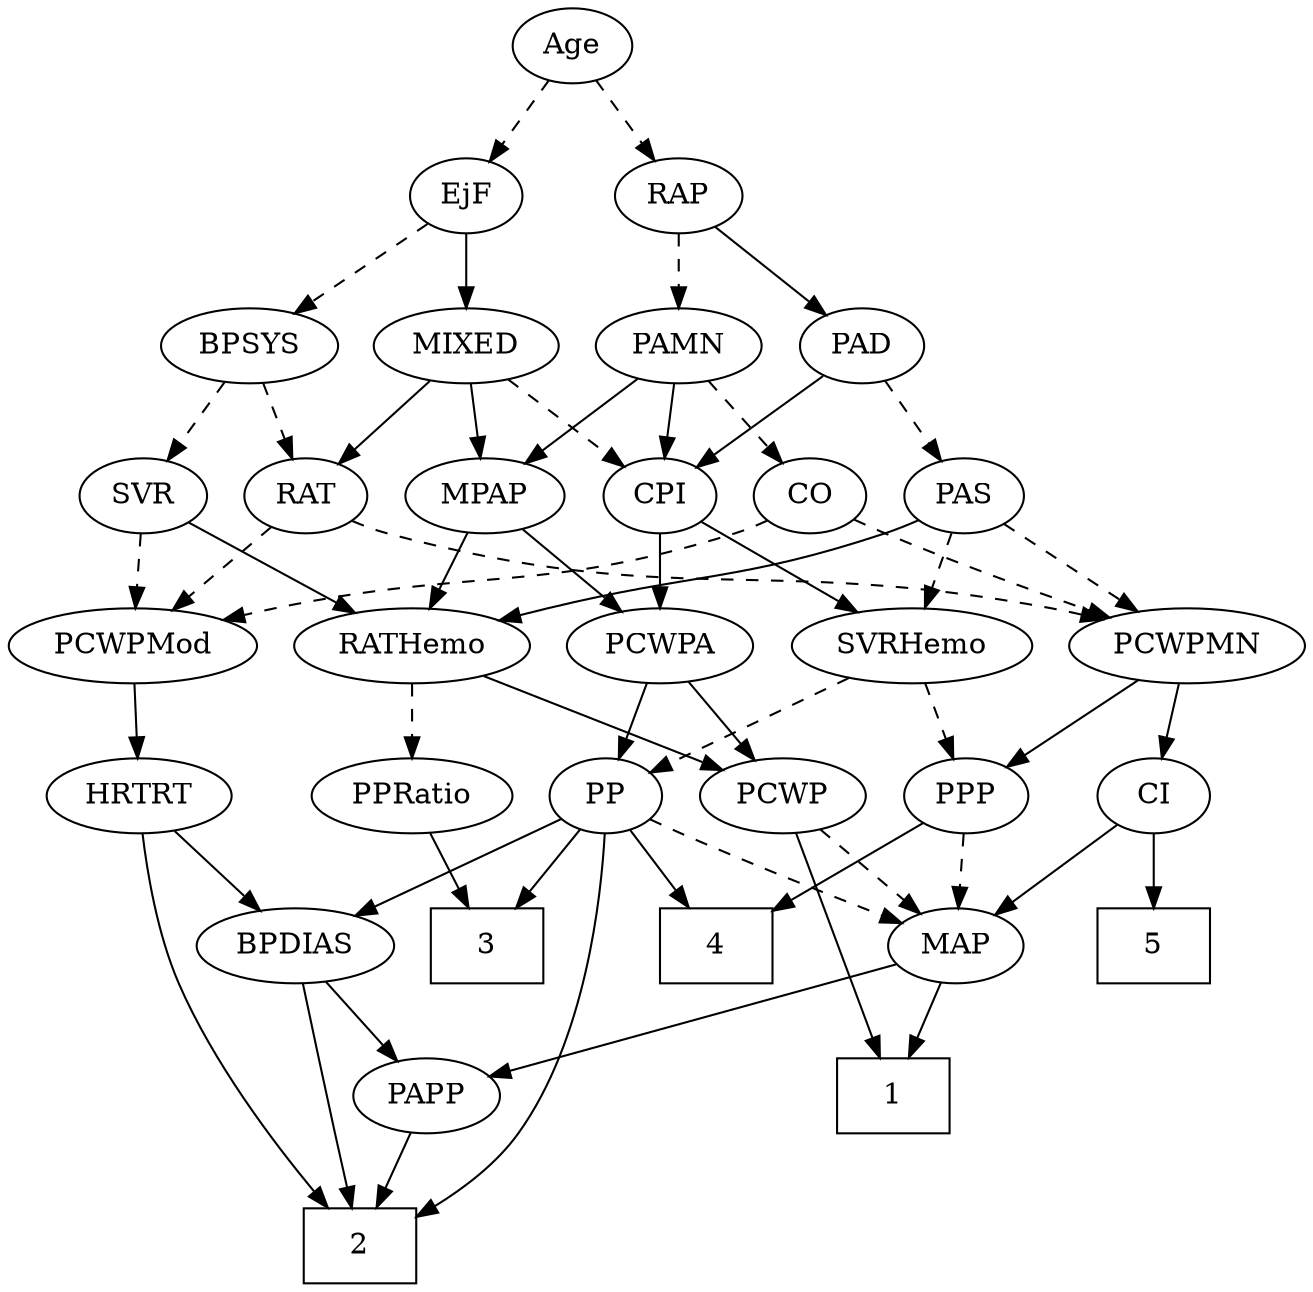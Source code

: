strict digraph {
	graph [bb="0,0,558.04,612"];
	node [label="\N"];
	1	[height=0.5,
		pos="371,90",
		shape=box,
		width=0.75];
	2	[height=0.5,
		pos="147,18",
		shape=box,
		width=0.75];
	3	[height=0.5,
		pos="204,162",
		shape=box,
		width=0.75];
	4	[height=0.5,
		pos="352,162",
		shape=box,
		width=0.75];
	5	[height=0.5,
		pos="507,162",
		shape=box,
		width=0.75];
	Age	[height=0.5,
		pos="244,594",
		width=0.75];
	EjF	[height=0.5,
		pos="197,522",
		width=0.75];
	Age -> EjF	[pos="e,207.62,538.82 233.33,577.12 227.44,568.34 220,557.26 213.39,547.42",
		style=dashed];
	RAP	[height=0.5,
		pos="292,522",
		width=0.77632];
	Age -> RAP	[pos="e,281.15,538.82 254.89,577.12 260.96,568.26 268.66,557.04 275.46,547.12",
		style=dashed];
	MIXED	[height=0.5,
		pos="197,450",
		width=1.1193];
	EjF -> MIXED	[pos="e,197,468.1 197,503.7 197,495.98 197,486.71 197,478.11",
		style=solid];
	BPSYS	[height=0.5,
		pos="101,450",
		width=1.0471];
	EjF -> BPSYS	[pos="e,120.81,465.45 179.39,508.16 165.28,497.88 145.23,483.25 128.94,471.37",
		style=dashed];
	PAD	[height=0.5,
		pos="375,450",
		width=0.79437];
	RAP -> PAD	[pos="e,358.63,464.8 308.39,507.17 320.44,497.01 337.02,483.03 350.62,471.56",
		style=solid];
	PAMN	[height=0.5,
		pos="292,450",
		width=1.011];
	RAP -> PAMN	[pos="e,292,468.1 292,503.7 292,495.98 292,486.71 292,478.11",
		style=dashed];
	MPAP	[height=0.5,
		pos="205,378",
		width=0.97491];
	MIXED -> MPAP	[pos="e,203.04,396.1 198.97,431.7 199.85,423.98 200.91,414.71 201.9,406.11",
		style=solid];
	CPI	[height=0.5,
		pos="357,378",
		width=0.75];
	MIXED -> CPI	[pos="e,335.74,389.2 225.69,437.09 250.91,426.54 288.54,410.59 321,396 322.79,395.19 324.63,394.35 326.49,393.5",
		style=dashed];
	RAT	[height=0.5,
		pos="125,378",
		width=0.75827];
	MIXED -> RAT	[pos="e,139.95,393.54 181.02,433.46 171.05,423.78 158.09,411.17 147.14,400.53",
		style=solid];
	RATHemo	[height=0.5,
		pos="171,306",
		width=1.3721];
	MPAP -> RATHemo	[pos="e,179.23,323.96 196.94,360.41 192.97,352.25 188.1,342.22 183.66,333.07",
		style=solid];
	PCWPA	[height=0.5,
		pos="280,306",
		width=1.1555];
	MPAP -> PCWPA	[pos="e,263.23,322.64 221.27,361.81 231.35,352.4 244.48,340.14 255.77,329.61",
		style=solid];
	BPSYS -> RAT	[pos="e,119.24,395.79 106.81,432.05 109.55,424.06 112.88,414.33 115.94,405.4",
		style=dashed];
	SVR	[height=0.5,
		pos="51.995,378",
		width=0.77632];
	BPSYS -> SVR	[pos="e,62.961,394.67 89.631,432.76 83.421,423.89 75.612,412.74 68.719,402.89",
		style=dashed];
	PAS	[height=0.5,
		pos="429,378",
		width=0.75];
	PAD -> PAS	[pos="e,417.04,394.49 386.98,433.46 393.97,424.4 402.93,412.79 410.78,402.61",
		style=dashed];
	PAD -> CPI	[pos="e,361.31,395.79 370.64,432.05 368.6,424.14 366.13,414.54 363.86,405.69",
		style=solid];
	CO	[height=0.5,
		pos="285,378",
		width=0.75];
	PCWPMod	[height=0.5,
		pos="51.995,306",
		width=1.4443];
	CO -> PCWPMod	[pos="e,91.024,317.96 263.95,366.28 259.11,364.03 253.93,361.8 249,360 190.26,338.56 173.33,340.39 113,324 109,322.91 104.85,321.78 100.7,\
320.63",
		style=dashed];
	PCWPMN	[height=0.5,
		pos="508,306",
		width=1.3902];
	CO -> PCWPMN	[pos="e,470.24,317.92 306.06,366.33 310.9,364.08 316.07,361.84 321,360 376.35,339.31 392.16,340.18 449,324 452.75,322.93 456.64,321.82 \
460.55,320.7",
		style=dashed];
	PAS -> RATHemo	[pos="e,207.71,318.18 408.39,366.3 403.43,364 398.1,361.74 393,360 322.36,335.92 301.29,342.51 229,324 225.22,323.03 221.31,321.99 217.39,\
320.91",
		style=solid];
	PAS -> PCWPMN	[pos="e,489.93,323.01 444.6,363.17 455.3,353.69 469.74,340.9 482.14,329.91",
		style=dashed];
	SVRHemo	[height=0.5,
		pos="390,306",
		width=1.3902];
	PAS -> SVRHemo	[pos="e,399.54,324.12 419.95,360.76 415.36,352.53 409.67,342.32 404.49,333.02",
		style=dashed];
	PAMN -> MPAP	[pos="e,223.12,393.58 273.54,434.15 261.24,424.25 244.87,411.08 231.21,400.09",
		style=solid];
	PAMN -> CO	[pos="e,286.71,396.1 290.27,431.7 289.49,423.98 288.57,414.71 287.71,406.11",
		style=dashed];
	PAMN -> CPI	[pos="e,343.06,394.01 306.42,433.46 315.12,424.09 326.36,411.99 336.03,401.57",
		style=solid];
	PPRatio	[height=0.5,
		pos="172,234",
		width=1.1013];
	RATHemo -> PPRatio	[pos="e,171.75,252.1 171.24,287.7 171.35,279.98 171.49,270.71 171.61,262.11",
		style=dashed];
	PCWP	[height=0.5,
		pos="339,234",
		width=0.97491];
	RATHemo -> PCWP	[pos="e,312.65,245.98 202.2,292 230.89,280.05 273.38,262.34 303.38,249.84",
		style=solid];
	CPI -> PCWPA	[pos="e,297.16,322.61 341.41,362.83 330.89,353.27 316.77,340.43 304.72,329.48",
		style=solid];
	CPI -> SVRHemo	[pos="e,382,323.96 364.82,360.41 368.66,352.25 373.39,342.22 377.71,333.07",
		style=solid];
	RAT -> PCWPMod	[pos="e,68.789,323.1 110.22,362.83 100.47,353.49 87.474,341.02 76.23,330.24",
		style=dashed];
	RAT -> PCWPMN	[pos="e,471.71,318.42 145.5,365.95 150.45,363.67 155.82,361.5 161,360 284.87,324.01 322.63,349.94 449,324 453.17,323.14 457.47,322.14 \
461.77,321.06",
		style=dashed];
	SVR -> RATHemo	[pos="e,146.05,321.68 71.913,365.28 89.745,354.79 116.26,339.2 137.37,326.78",
		style=solid];
	SVR -> PCWPMod	[pos="e,51.995,324.1 51.995,359.7 51.995,351.98 51.995,342.71 51.995,334.11",
		style=dashed];
	HRTRT	[height=0.5,
		pos="51.995,234",
		width=1.1013];
	PCWPMod -> HRTRT	[pos="e,51.995,252.1 51.995,287.7 51.995,279.98 51.995,270.71 51.995,262.11",
		style=solid];
	PP	[height=0.5,
		pos="259,234",
		width=0.75];
	PCWPA -> PP	[pos="e,264.03,251.79 274.91,288.05 272.51,280.06 269.59,270.33 266.92,261.4",
		style=solid];
	PCWPA -> PCWP	[pos="e,325.39,251.15 293.68,288.76 301.13,279.93 310.48,268.83 318.76,259.01",
		style=solid];
	PPP	[height=0.5,
		pos="424,234",
		width=0.75];
	PCWPMN -> PPP	[pos="e,440.15,248.47 488.93,289.12 476.86,279.06 461.15,265.96 448.2,255.17",
		style=solid];
	CI	[height=0.5,
		pos="507,234",
		width=0.75];
	PCWPMN -> CI	[pos="e,507.24,252.1 507.75,287.7 507.64,279.98 507.51,270.71 507.38,262.11",
		style=solid];
	SVRHemo -> PP	[pos="e,279.35,245.88 363.17,290.67 341.42,279.05 310.82,262.69 288.41,250.72",
		style=dashed];
	SVRHemo -> PPP	[pos="e,416.07,251.31 398.23,288.05 402.25,279.77 407.18,269.62 411.65,260.42",
		style=dashed];
	BPDIAS	[height=0.5,
		pos="117,162",
		width=1.1735];
	BPDIAS -> 2	[pos="e,143.36,36.189 120.61,143.87 125.75,119.56 135.2,74.819 141.29,46.013",
		style=solid];
	PAPP	[height=0.5,
		pos="177,90",
		width=0.88464];
	BPDIAS -> PAPP	[pos="e,163.57,106.67 130.91,144.76 138.67,135.71 148.46,124.29 157.03,114.3",
		style=solid];
	MAP	[height=0.5,
		pos="428,162",
		width=0.84854];
	MAP -> 1	[pos="e,385.21,108.46 415.35,145.46 408.38,136.91 399.55,126.07 391.61,116.32",
		style=solid];
	MAP -> PAPP	[pos="e,206.77,96.946 404.54,150.31 399.17,148.07 393.43,145.83 388,144 329.45,124.34 259.61,108.17 216.79,99.055",
		style=solid];
	PP -> 2	[pos="e,174,33.422 258.54,215.85 256.91,184.5 249.69,117.06 218,72 208.79,58.916 195.35,47.716 182.63,39.028",
		style=solid];
	PP -> 3	[pos="e,217.45,180.13 247.06,217.81 240.25,209.14 231.54,198.05 223.73,188.12",
		style=solid];
	PP -> 4	[pos="e,329.3,180.08 276.49,219.83 288.98,210.43 306.12,197.53 320.91,186.39",
		style=solid];
	PP -> BPDIAS	[pos="e,143.49,176.06 237.74,222.52 215.24,211.43 179.37,193.75 152.55,180.53",
		style=solid];
	PP -> MAP	[pos="e,403.93,173.38 280.2,222.68 285.03,220.41 290.17,218.07 295,216 335.73,198.53 346.93,196.67 388,180 390.18,179.11 392.42,178.19 \
394.68,177.25",
		style=dashed];
	PPP -> 4	[pos="e,369.6,180.11 409.43,218.83 400.08,209.75 387.7,197.71 376.83,187.14",
		style=solid];
	PPP -> MAP	[pos="e,427.02,180.1 424.98,215.7 425.42,207.98 425.95,198.71 426.45,190.11",
		style=dashed];
	PPRatio -> 3	[pos="e,196.1,180.28 179.74,216.05 183.38,208.09 187.81,198.41 191.88,189.51",
		style=solid];
	PCWP -> 1	[pos="e,345.62,108.05 328.62,216.77 318.38,198.56 305.63,168.38 316,144 320.73,132.86 329.08,122.93 337.86,114.76",
		style=solid];
	PCWP -> MAP	[pos="e,410.49,176.77 357.44,218.5 370.46,208.25 388.08,194.39 402.46,183.09",
		style=dashed];
	CI -> 5	[pos="e,507,180.1 507,215.7 507,207.98 507,198.71 507,190.11",
		style=solid];
	CI -> MAP	[pos="e,444.39,177.52 491.39,219.17 480.14,209.21 464.76,195.57 451.96,184.23",
		style=solid];
	PAPP -> 2	[pos="e,154.47,36.447 169.89,72.411 166.48,64.454 162.3,54.722 158.46,45.756",
		style=solid];
	HRTRT -> 2	[pos="e,132.34,36.324 52.588,215.72 53.699,197.38 56.883,167.81 65.995,144 80.381,106.41 107.22,68.321 126.05,44.236",
		style=solid];
	HRTRT -> BPDIAS	[pos="e,101.85,179.31 66.745,217.12 75.102,208.12 85.719,196.68 95.038,186.65",
		style=solid];
}
